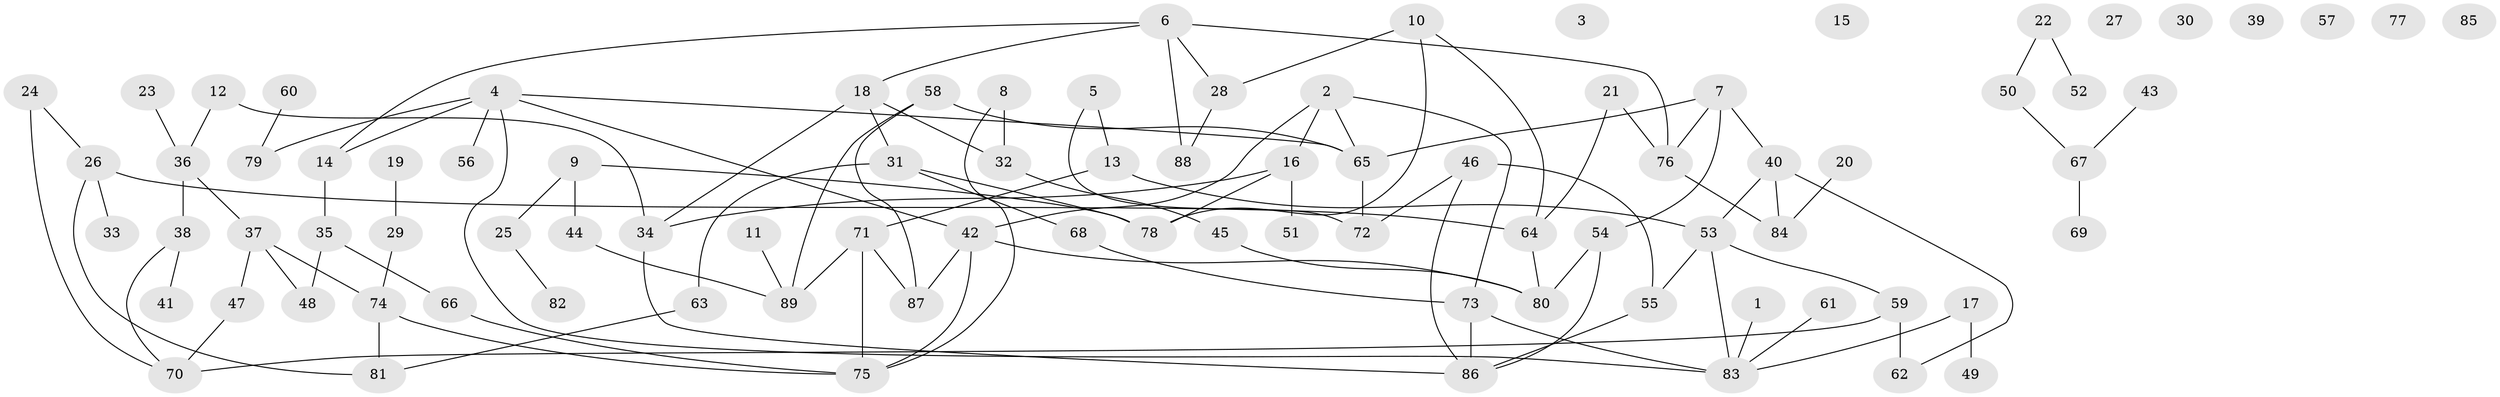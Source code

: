 // coarse degree distribution, {1: 0.20689655172413793, 7: 0.034482758620689655, 0: 0.13793103448275862, 2: 0.20689655172413793, 6: 0.1206896551724138, 4: 0.08620689655172414, 3: 0.10344827586206896, 5: 0.10344827586206896}
// Generated by graph-tools (version 1.1) at 2025/41/03/06/25 10:41:20]
// undirected, 89 vertices, 114 edges
graph export_dot {
graph [start="1"]
  node [color=gray90,style=filled];
  1;
  2;
  3;
  4;
  5;
  6;
  7;
  8;
  9;
  10;
  11;
  12;
  13;
  14;
  15;
  16;
  17;
  18;
  19;
  20;
  21;
  22;
  23;
  24;
  25;
  26;
  27;
  28;
  29;
  30;
  31;
  32;
  33;
  34;
  35;
  36;
  37;
  38;
  39;
  40;
  41;
  42;
  43;
  44;
  45;
  46;
  47;
  48;
  49;
  50;
  51;
  52;
  53;
  54;
  55;
  56;
  57;
  58;
  59;
  60;
  61;
  62;
  63;
  64;
  65;
  66;
  67;
  68;
  69;
  70;
  71;
  72;
  73;
  74;
  75;
  76;
  77;
  78;
  79;
  80;
  81;
  82;
  83;
  84;
  85;
  86;
  87;
  88;
  89;
  1 -- 83;
  2 -- 16;
  2 -- 42;
  2 -- 65;
  2 -- 73;
  4 -- 14;
  4 -- 42;
  4 -- 56;
  4 -- 65;
  4 -- 79;
  4 -- 83;
  5 -- 13;
  5 -- 72;
  6 -- 14;
  6 -- 18;
  6 -- 28;
  6 -- 76;
  6 -- 88;
  7 -- 40;
  7 -- 54;
  7 -- 65;
  7 -- 76;
  8 -- 32;
  8 -- 75;
  9 -- 25;
  9 -- 44;
  9 -- 78;
  10 -- 28;
  10 -- 64;
  10 -- 78;
  11 -- 89;
  12 -- 34;
  12 -- 36;
  13 -- 53;
  13 -- 71;
  14 -- 35;
  16 -- 34;
  16 -- 51;
  16 -- 78;
  17 -- 49;
  17 -- 83;
  18 -- 31;
  18 -- 32;
  18 -- 34;
  19 -- 29;
  20 -- 84;
  21 -- 64;
  21 -- 76;
  22 -- 50;
  22 -- 52;
  23 -- 36;
  24 -- 26;
  24 -- 70;
  25 -- 82;
  26 -- 33;
  26 -- 64;
  26 -- 81;
  28 -- 88;
  29 -- 74;
  31 -- 63;
  31 -- 68;
  31 -- 78;
  32 -- 45;
  34 -- 86;
  35 -- 48;
  35 -- 66;
  36 -- 37;
  36 -- 38;
  37 -- 47;
  37 -- 48;
  37 -- 74;
  38 -- 41;
  38 -- 70;
  40 -- 53;
  40 -- 62;
  40 -- 84;
  42 -- 75;
  42 -- 80;
  42 -- 87;
  43 -- 67;
  44 -- 89;
  45 -- 80;
  46 -- 55;
  46 -- 72;
  46 -- 86;
  47 -- 70;
  50 -- 67;
  53 -- 55;
  53 -- 59;
  53 -- 83;
  54 -- 80;
  54 -- 86;
  55 -- 86;
  58 -- 65;
  58 -- 87;
  58 -- 89;
  59 -- 62;
  59 -- 70;
  60 -- 79;
  61 -- 83;
  63 -- 81;
  64 -- 80;
  65 -- 72;
  66 -- 75;
  67 -- 69;
  68 -- 73;
  71 -- 75;
  71 -- 87;
  71 -- 89;
  73 -- 83;
  73 -- 86;
  74 -- 75;
  74 -- 81;
  76 -- 84;
}
